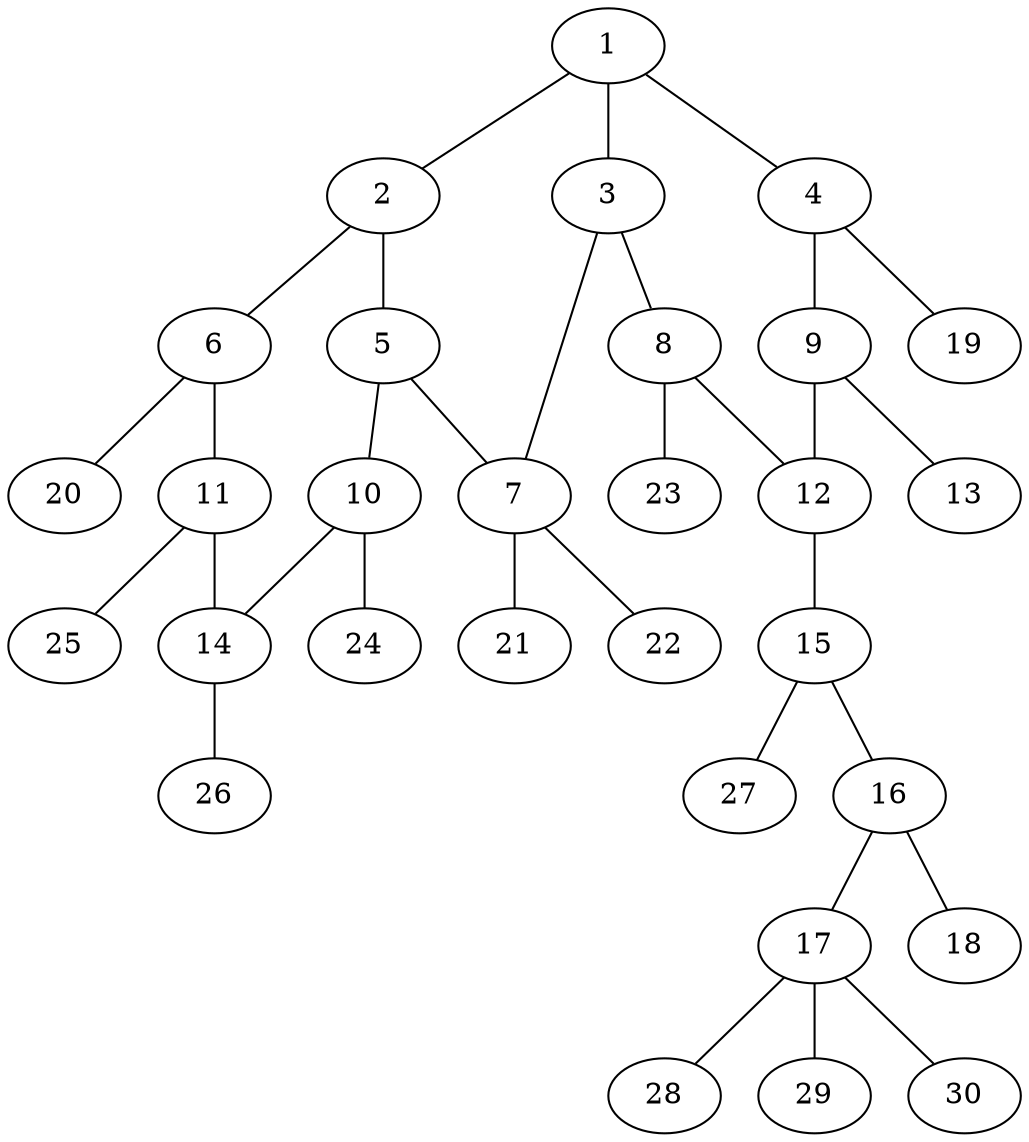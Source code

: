 graph molecule_1876 {
	1	 [chem=C];
	2	 [chem=C];
	1 -- 2	 [valence=1];
	3	 [chem=C];
	1 -- 3	 [valence=2];
	4	 [chem=C];
	1 -- 4	 [valence=1];
	5	 [chem=C];
	2 -- 5	 [valence=2];
	6	 [chem=C];
	2 -- 6	 [valence=1];
	7	 [chem=C];
	3 -- 7	 [valence=1];
	8	 [chem=C];
	3 -- 8	 [valence=1];
	9	 [chem=C];
	4 -- 9	 [valence=2];
	19	 [chem=H];
	4 -- 19	 [valence=1];
	5 -- 7	 [valence=1];
	10	 [chem=C];
	5 -- 10	 [valence=1];
	11	 [chem=C];
	6 -- 11	 [valence=2];
	20	 [chem=H];
	6 -- 20	 [valence=1];
	21	 [chem=H];
	7 -- 21	 [valence=1];
	22	 [chem=H];
	7 -- 22	 [valence=1];
	12	 [chem=C];
	8 -- 12	 [valence=2];
	23	 [chem=H];
	8 -- 23	 [valence=1];
	9 -- 12	 [valence=1];
	13	 [chem=Cl];
	9 -- 13	 [valence=1];
	14	 [chem=C];
	10 -- 14	 [valence=2];
	24	 [chem=H];
	10 -- 24	 [valence=1];
	11 -- 14	 [valence=1];
	25	 [chem=H];
	11 -- 25	 [valence=1];
	15	 [chem=N];
	12 -- 15	 [valence=1];
	26	 [chem=H];
	14 -- 26	 [valence=1];
	16	 [chem=C];
	15 -- 16	 [valence=1];
	27	 [chem=H];
	15 -- 27	 [valence=1];
	17	 [chem=C];
	16 -- 17	 [valence=1];
	18	 [chem=O];
	16 -- 18	 [valence=2];
	28	 [chem=H];
	17 -- 28	 [valence=1];
	29	 [chem=H];
	17 -- 29	 [valence=1];
	30	 [chem=H];
	17 -- 30	 [valence=1];
}
